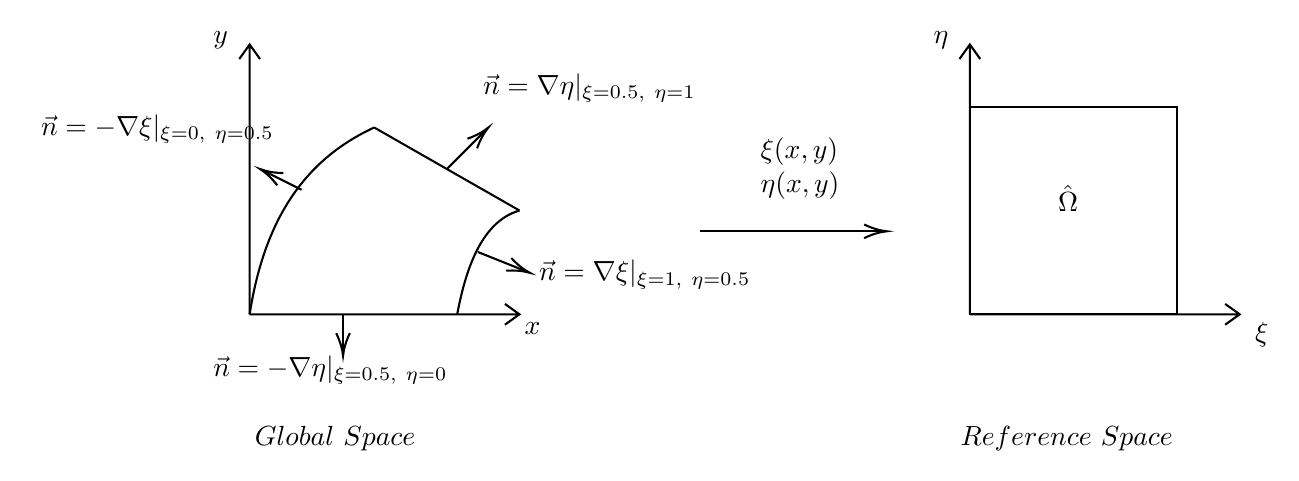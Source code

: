 

\tikzset{every picture/.style={line width=0.75pt}} %set default line width to 0.75pt        

\begin{tikzpicture}[x=0.75pt,y=0.75pt,yscale=-1,xscale=1]
%uncomment if require: \path (0,300); %set diagram left start at 0, and has height of 300

%Shape: Axis 2D [id:dp7380948353026224] 
\draw  (133,180) -- (263,180)(133,50) -- (133,180) -- cycle (256,175) -- (263,180) -- (256,185) (128,57) -- (133,50) -- (138,57)  ;
%Shape: Axis 2D [id:dp8732172960708304] 
\draw  (480,180) -- (610,180)(480,50) -- (480,180) -- cycle (603,175) -- (610,180) -- (603,185) (475,57) -- (480,50) -- (485,57)  ;
%Curve Lines [id:da6439554475328086] 
\draw    (133,180) .. controls (140.5,131.57) and (161.5,104.57) .. (193,90) ;
%Curve Lines [id:da7450361057497594] 
\draw    (233,180) .. controls (236.5,161.57) and (243.5,135.57) .. (263,130) ;
%Straight Lines [id:da701652135230981] 
\draw    (193,90) -- (263,130) ;
%Straight Lines [id:da6822793783891032] 
\draw    (350,140) -- (438,140) ;
\draw [shift={(440,140)}, rotate = 180] [color={rgb, 255:red, 0; green, 0; blue, 0 }  ][line width=0.75]    (10.93,-3.29) .. controls (6.95,-1.4) and (3.31,-0.3) .. (0,0) .. controls (3.31,0.3) and (6.95,1.4) .. (10.93,3.29)   ;
%Shape: Square [id:dp347937538101061] 
\draw   (480,80) -- (580,80) -- (580,180) -- (480,180) -- cycle ;
%Straight Lines [id:da44592555123633604] 
\draw    (228,110) -- (246.59,91.41) ;
\draw [shift={(248,90)}, rotate = 495] [color={rgb, 255:red, 0; green, 0; blue, 0 }  ][line width=0.75]    (10.93,-3.29) .. controls (6.95,-1.4) and (3.31,-0.3) .. (0,0) .. controls (3.31,0.3) and (6.95,1.4) .. (10.93,3.29)   ;
%Straight Lines [id:da7188497207060873] 
\draw    (243,150) -- (266.14,159.26) ;
\draw [shift={(268,160)}, rotate = 201.8] [color={rgb, 255:red, 0; green, 0; blue, 0 }  ][line width=0.75]    (10.93,-3.29) .. controls (6.95,-1.4) and (3.31,-0.3) .. (0,0) .. controls (3.31,0.3) and (6.95,1.4) .. (10.93,3.29)   ;
%Straight Lines [id:da20467386352369865] 
\draw    (178,180) -- (178,198) ;
\draw [shift={(178,200)}, rotate = 270] [color={rgb, 255:red, 0; green, 0; blue, 0 }  ][line width=0.75]    (10.93,-3.29) .. controls (6.95,-1.4) and (3.31,-0.3) .. (0,0) .. controls (3.31,0.3) and (6.95,1.4) .. (10.93,3.29)   ;
%Straight Lines [id:da37405110877950887] 
\draw    (158,120) -- (139.79,110.89) ;
\draw [shift={(138,110)}, rotate = 386.57] [color={rgb, 255:red, 0; green, 0; blue, 0 }  ][line width=0.75]    (10.93,-3.29) .. controls (6.95,-1.4) and (3.31,-0.3) .. (0,0) .. controls (3.31,0.3) and (6.95,1.4) .. (10.93,3.29)   ;

% Text Node
\draw (371,92.4) node [anchor=north west][inner sep=0.75pt]    {$ \begin{array}{l}
\xi ( x,y)\\
\eta ( x,y)
\end{array}$};
% Text Node
\draw (264,182.4) node [anchor=north west][inner sep=0.75pt]    {$x$};
% Text Node
\draw (114,42.4) node [anchor=north west][inner sep=0.75pt]    {$y$};
% Text Node
\draw (461,42.4) node [anchor=north west][inner sep=0.75pt]    {$\eta $};
% Text Node
\draw (616,182.4) node [anchor=north west][inner sep=0.75pt]    {$\xi $};
% Text Node
\draw (521,116.4) node [anchor=north west][inner sep=0.75pt]    {$\hat{\Omega }$};
% Text Node
\draw (134,232.4) node [anchor=north west][inner sep=0.75pt]    {$Global\ Space$};
% Text Node
\draw (474,232.4) node [anchor=north west][inner sep=0.75pt]    {$Reference\ Space$};
% Text Node
\draw (31,82.4) node [anchor=north west][inner sep=0.75pt]    {$\vec{n} =-\nabla \xi |_{\xi =0,\ \eta =0.5}$};
% Text Node
\draw (114,198.4) node [anchor=north west][inner sep=0.75pt]    {$\vec{n} =-\nabla \eta |_{\xi =0.5,\ \eta =0}$};
% Text Node
\draw (244,62.4) node [anchor=north west][inner sep=0.75pt]    {$\vec{n} =\nabla \eta |_{\xi =0.5,\ \eta =1}$};
% Text Node
\draw (271,152.4) node [anchor=north west][inner sep=0.75pt]    {$\vec{n} =\nabla \xi |_{\xi =1,\ \eta =0.5}$};


\end{tikzpicture}
